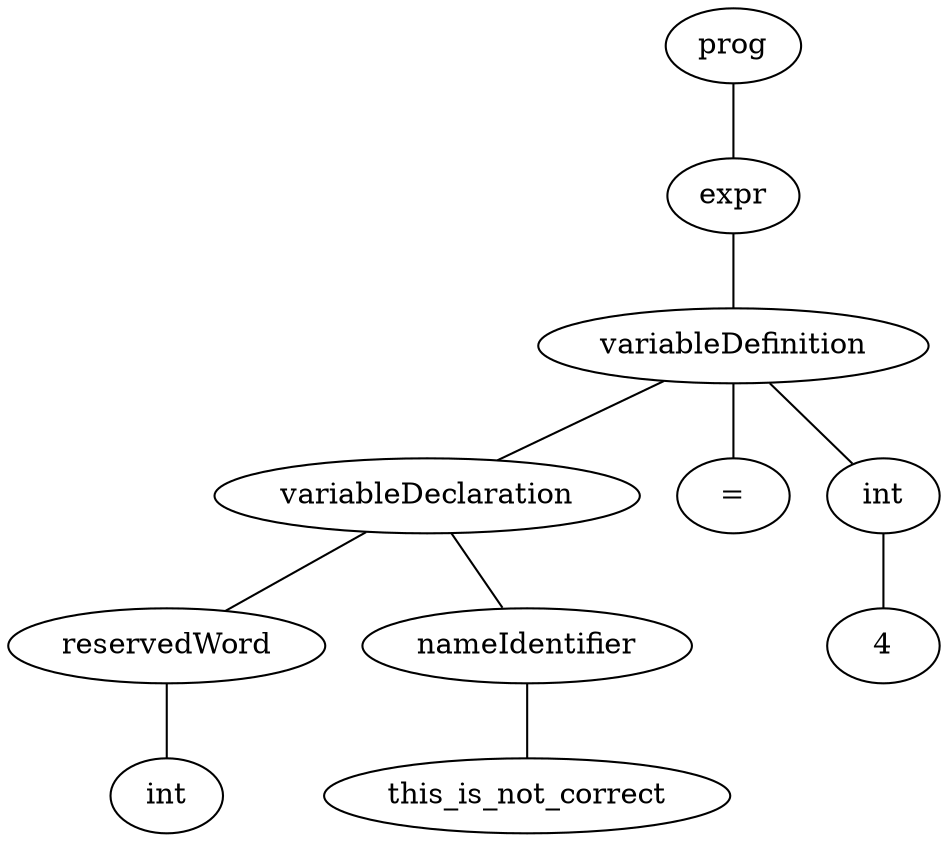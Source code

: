 graph ast { 
<AST.AST object at 0x7efcf3f354f0>[label="prog"] 
<AST.AST object at 0x7efcf3f35d00>[label="expr"] 
<AST.AST object at 0x7efcf3f35250>[label="variableDefinition"] 
<AST.AST object at 0x7efcf3f34100>[label="variableDeclaration"] 
<AST.AST object at 0x7efcf3f32bb0>[label="reservedWord"] 
<AST.AST object at 0x7efcf3f32730>[label="int"] 
<AST.AST object at 0x7efcf3f327f0>[label="nameIdentifier"] 
<AST.AST object at 0x7efcf3f32c70>[label="this_is_not_correct"] 
<AST.AST object at 0x7efcf3f34f70>[label="="] 
<AST.AST object at 0x7efcf3f3cb50>[label="int"] 
<AST.AST object at 0x7efcf3f3c850>[label="4"] 
<AST.AST object at 0x7efcf3f354f0> -- <AST.AST object at 0x7efcf3f35d00>
<AST.AST object at 0x7efcf3f35d00> -- <AST.AST object at 0x7efcf3f35250>
<AST.AST object at 0x7efcf3f35250> -- <AST.AST object at 0x7efcf3f34100>
<AST.AST object at 0x7efcf3f34100> -- <AST.AST object at 0x7efcf3f32bb0>
<AST.AST object at 0x7efcf3f32bb0> -- <AST.AST object at 0x7efcf3f32730>
<AST.AST object at 0x7efcf3f34100> -- <AST.AST object at 0x7efcf3f327f0>
<AST.AST object at 0x7efcf3f327f0> -- <AST.AST object at 0x7efcf3f32c70>
<AST.AST object at 0x7efcf3f35250> -- <AST.AST object at 0x7efcf3f34f70>
<AST.AST object at 0x7efcf3f35250> -- <AST.AST object at 0x7efcf3f3cb50>
<AST.AST object at 0x7efcf3f3cb50> -- <AST.AST object at 0x7efcf3f3c850>
}